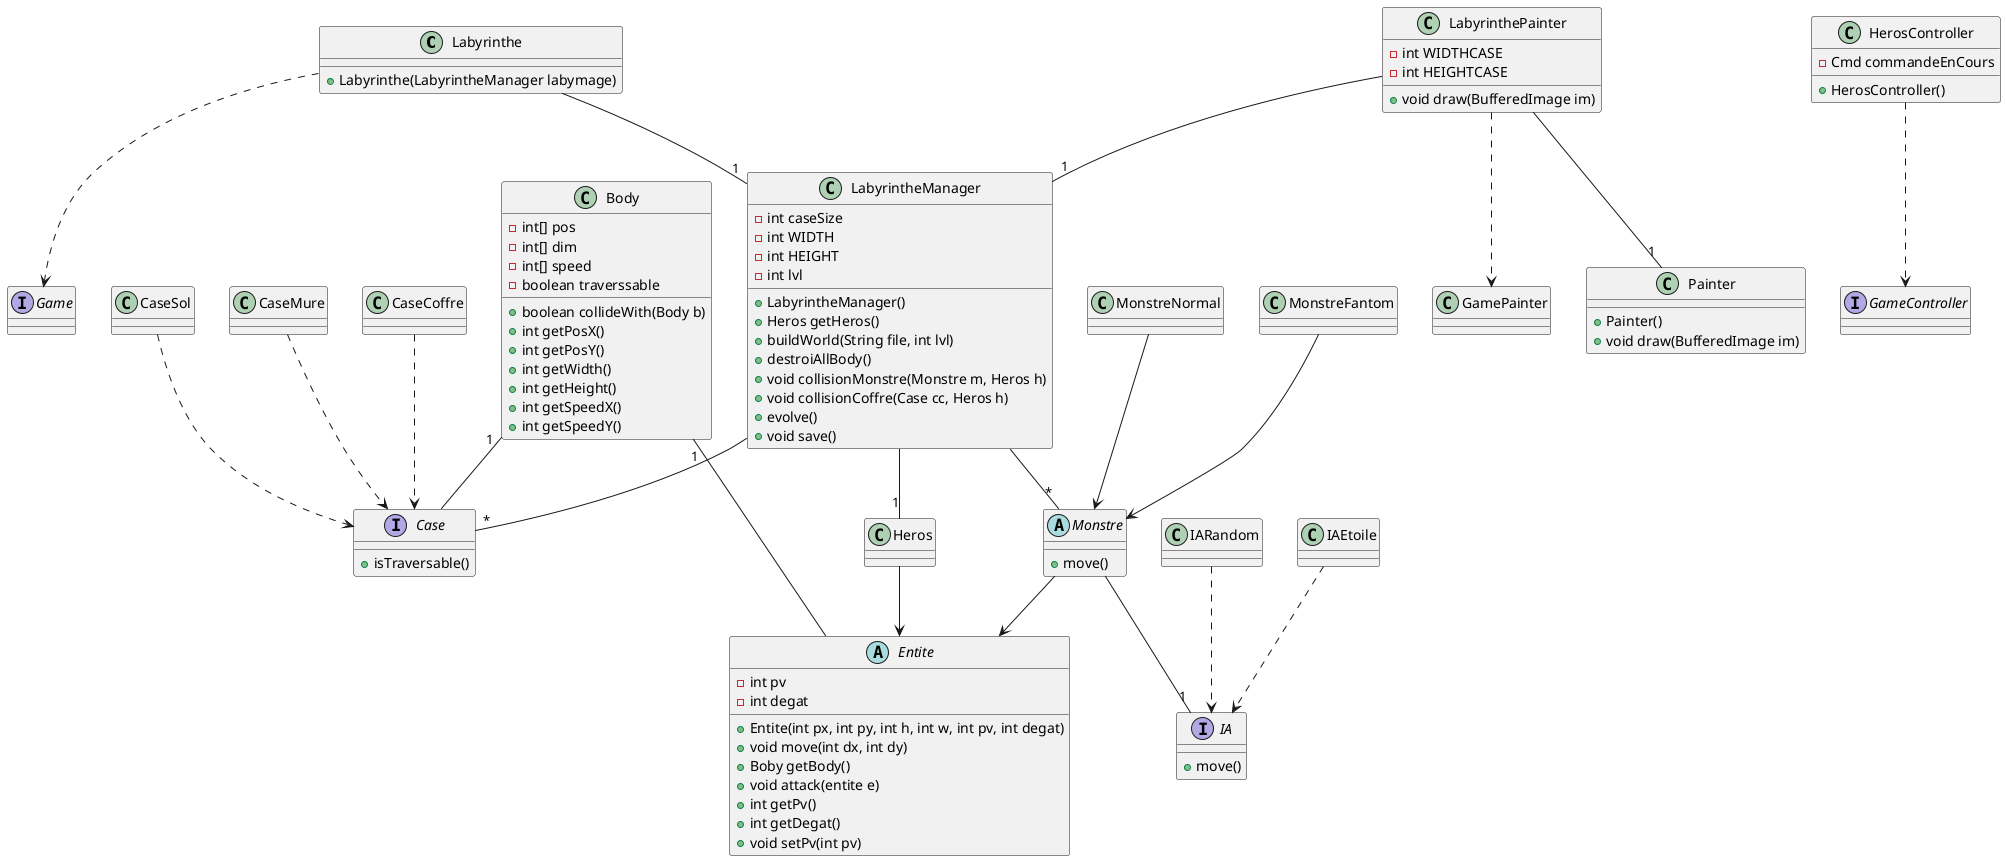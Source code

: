@startuml sprint1

class Labyrinthe{

    + Labyrinthe(LabyrintheManager labymage)
}

interface IA{
    + move()
}

class IARandom{

}

class IAEtoile{

}
IAEtoile ..> IA

IARandom ..> IA

interface Game{

}
Labyrinthe ..> Game
Labyrinthe --"1" LabyrintheManager
LabyrinthePainter -- "1" LabyrintheManager

LabyrinthePainter ..> GamePainter

class LabyrintheManager{
    - int caseSize
    - int WIDTH
    - int HEIGHT
    - int lvl

    + LabyrintheManager()
    + Heros getHeros()    
    + buildWorld(String file, int lvl)
    + destroiAllBody()
    + void collisionMonstre(Monstre m, Heros h)
    + void collisionCoffre(Case cc, Heros h)
    + evolve()
    + void save()
}

LabyrintheManager --"*" Case

class Painter{
    + Painter()
    + void draw(BufferedImage im)
}

LabyrinthePainter -- "1" Painter


class LabyrinthePainter{
    - int WIDTHCASE
    - int HEIGHTCASE

    + void draw(BufferedImage im)
}

interface Case {
    + isTraversable()
}

class CaseSol {

}

class CaseMure {

}

class CaseCoffre {

}

CaseSol ..> Case
CaseMure ..> Case
CaseCoffre ..> Case


LabyrintheManager -- "1" Heros
LabyrintheManager -- "*" Monstre

abstract class Entite{

    - int pv
    - int degat

    + Entite(int px, int py, int h, int w, int pv, int degat)
    + void move(int dx, int dy)
    + Boby getBody()
    + void attack(entite e)
    + int getPv()
    + int getDegat()
    + void setPv(int pv)

}

class Heros{

}

Heros --> Entite

abstract class Monstre{

    + move()

}

Monstre --> Entite
Monstre -- "1" IA


class MonstreNormal{

}

MonstreNormal --> Monstre

class MonstreFantom{
    
}

MonstreFantom --> Monstre

class Body{
    - int[] pos
    - int[] dim
    - int[] speed
    - boolean traverssable

    + boolean collideWith(Body b)
    + int getPosX()
    + int getPosY()
    + int getWidth()
    + int getHeight()
    + int getSpeedX()
    + int getSpeedY()

}

Body "1"-- Entite
Body "1"-- Case

class HerosController{
    - Cmd commandeEnCours

    + HerosController()
}

interface GameController{

}

HerosController ..> GameController


@enduml
